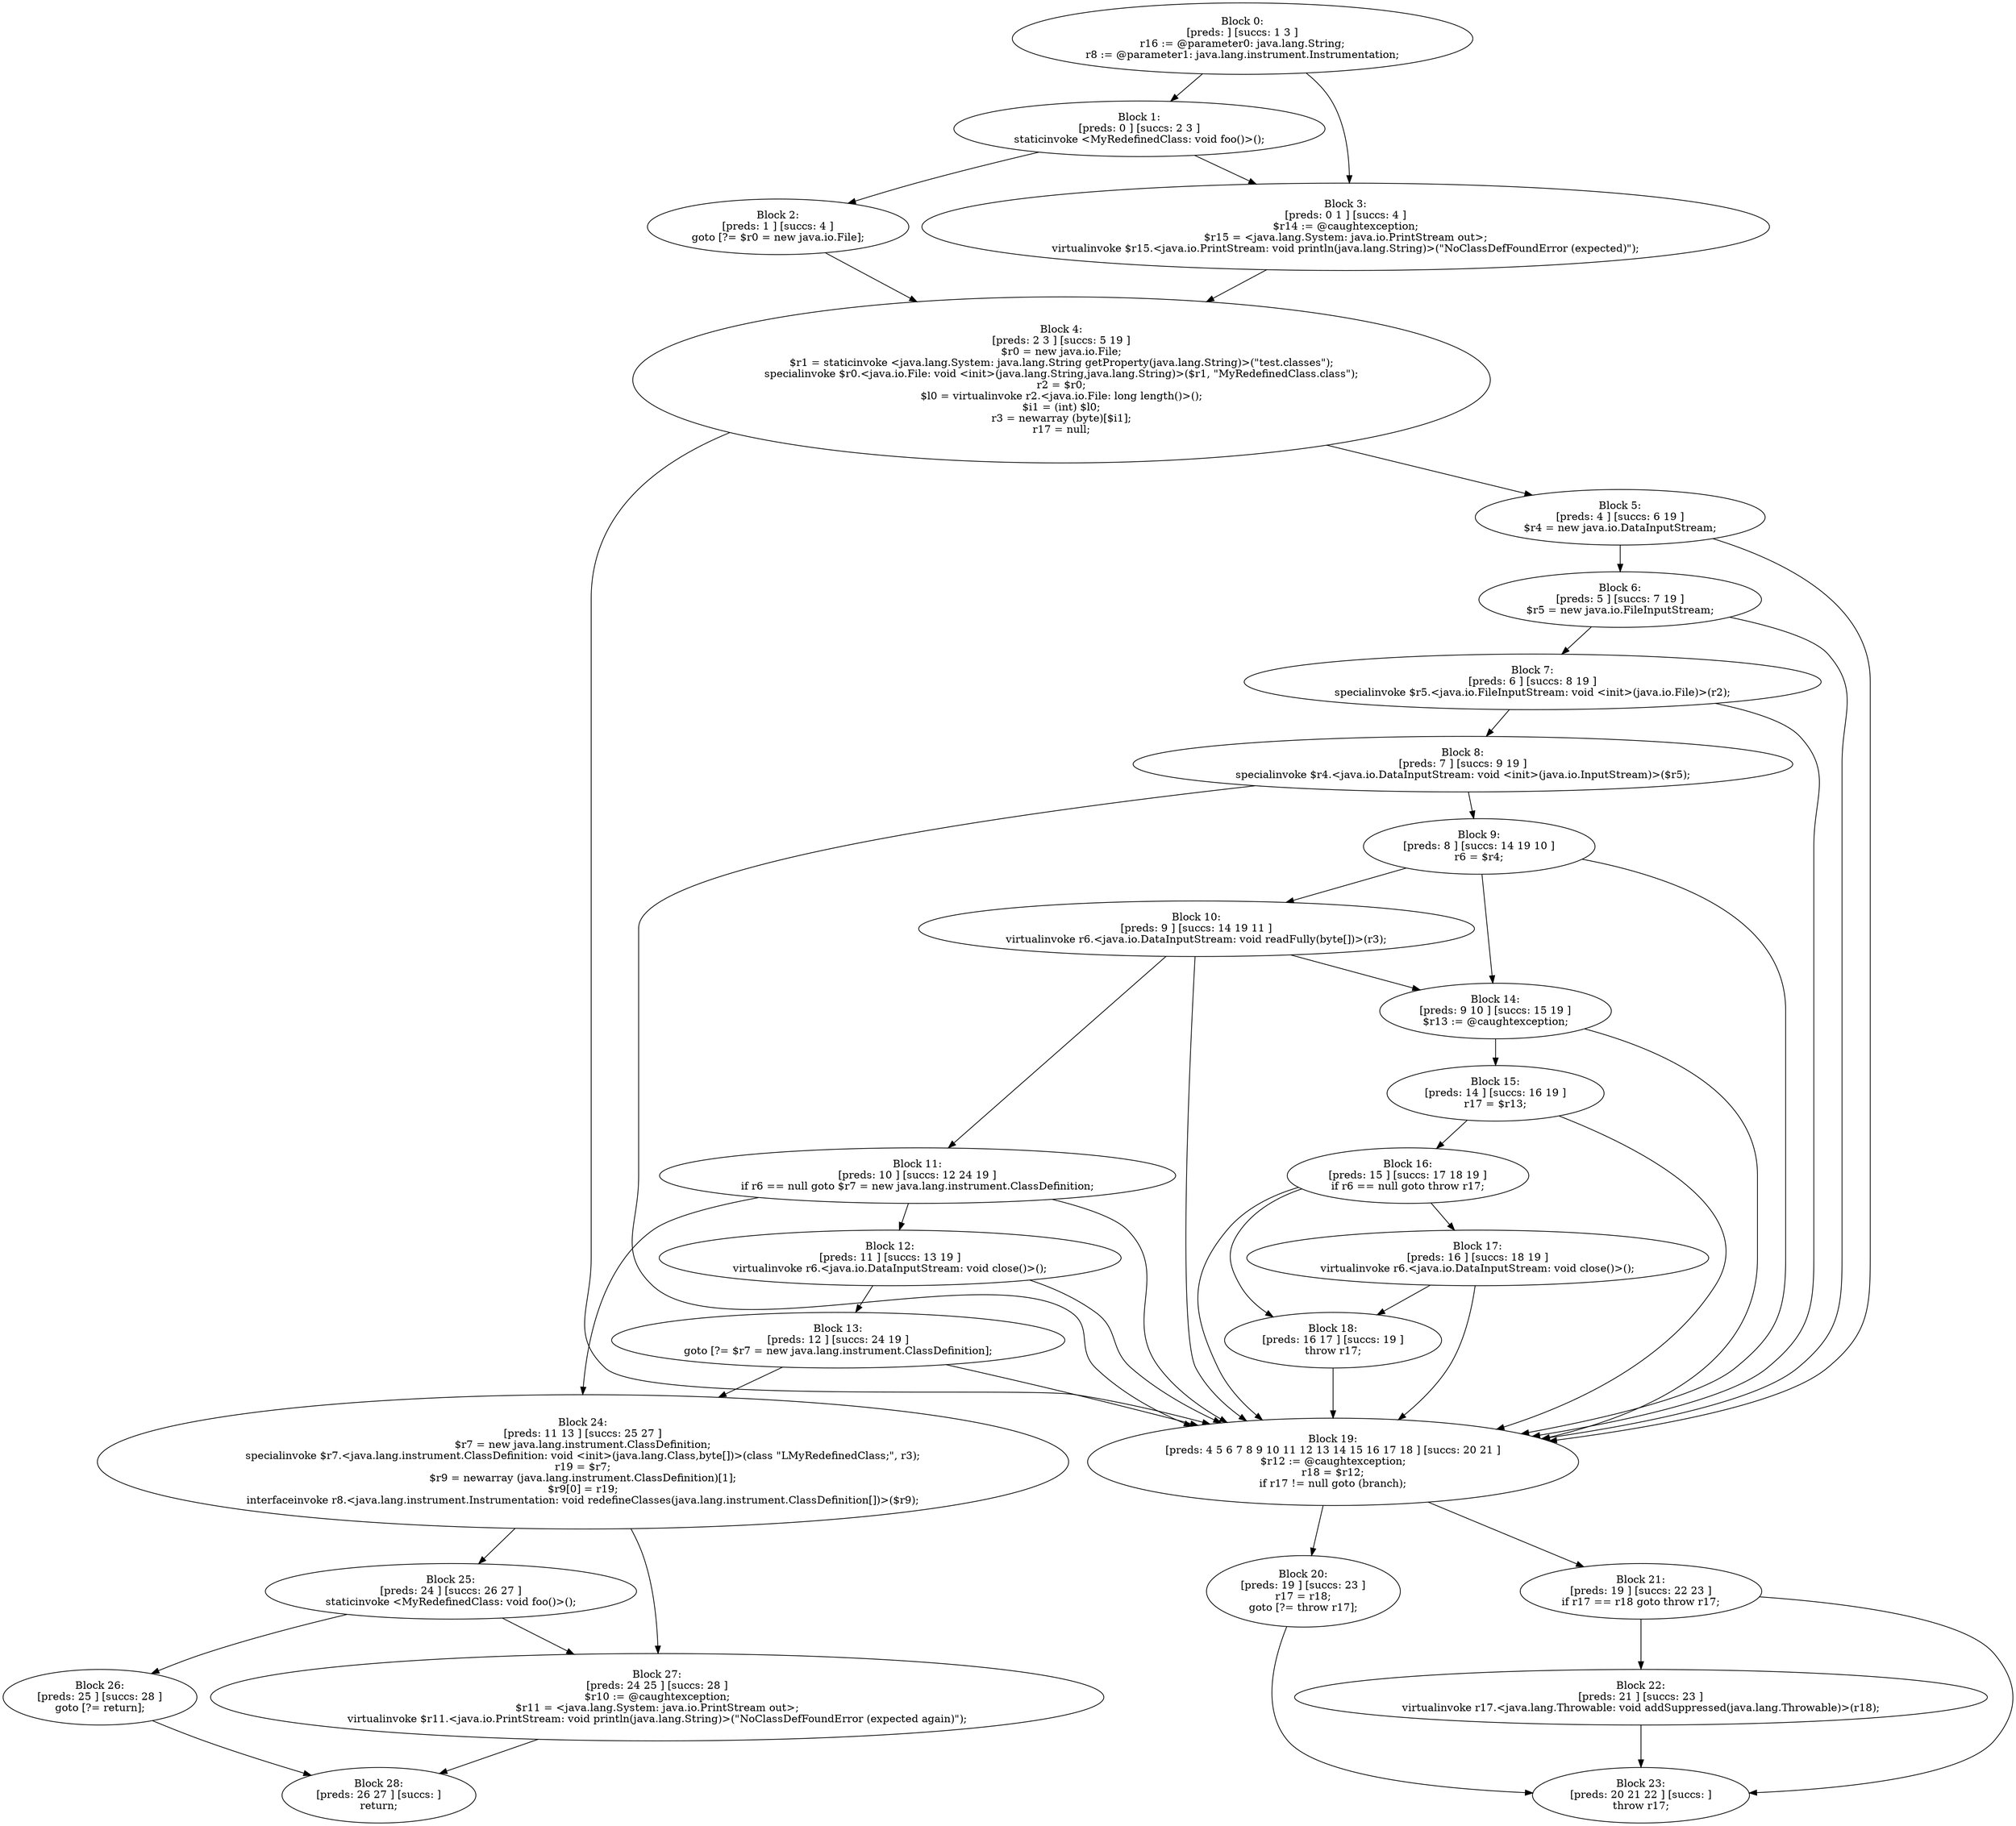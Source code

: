digraph "unitGraph" {
    "Block 0:
[preds: ] [succs: 1 3 ]
r16 := @parameter0: java.lang.String;
r8 := @parameter1: java.lang.instrument.Instrumentation;
"
    "Block 1:
[preds: 0 ] [succs: 2 3 ]
staticinvoke <MyRedefinedClass: void foo()>();
"
    "Block 2:
[preds: 1 ] [succs: 4 ]
goto [?= $r0 = new java.io.File];
"
    "Block 3:
[preds: 0 1 ] [succs: 4 ]
$r14 := @caughtexception;
$r15 = <java.lang.System: java.io.PrintStream out>;
virtualinvoke $r15.<java.io.PrintStream: void println(java.lang.String)>(\"NoClassDefFoundError (expected)\");
"
    "Block 4:
[preds: 2 3 ] [succs: 5 19 ]
$r0 = new java.io.File;
$r1 = staticinvoke <java.lang.System: java.lang.String getProperty(java.lang.String)>(\"test.classes\");
specialinvoke $r0.<java.io.File: void <init>(java.lang.String,java.lang.String)>($r1, \"MyRedefinedClass.class\");
r2 = $r0;
$l0 = virtualinvoke r2.<java.io.File: long length()>();
$i1 = (int) $l0;
r3 = newarray (byte)[$i1];
r17 = null;
"
    "Block 5:
[preds: 4 ] [succs: 6 19 ]
$r4 = new java.io.DataInputStream;
"
    "Block 6:
[preds: 5 ] [succs: 7 19 ]
$r5 = new java.io.FileInputStream;
"
    "Block 7:
[preds: 6 ] [succs: 8 19 ]
specialinvoke $r5.<java.io.FileInputStream: void <init>(java.io.File)>(r2);
"
    "Block 8:
[preds: 7 ] [succs: 9 19 ]
specialinvoke $r4.<java.io.DataInputStream: void <init>(java.io.InputStream)>($r5);
"
    "Block 9:
[preds: 8 ] [succs: 14 19 10 ]
r6 = $r4;
"
    "Block 10:
[preds: 9 ] [succs: 14 19 11 ]
virtualinvoke r6.<java.io.DataInputStream: void readFully(byte[])>(r3);
"
    "Block 11:
[preds: 10 ] [succs: 12 24 19 ]
if r6 == null goto $r7 = new java.lang.instrument.ClassDefinition;
"
    "Block 12:
[preds: 11 ] [succs: 13 19 ]
virtualinvoke r6.<java.io.DataInputStream: void close()>();
"
    "Block 13:
[preds: 12 ] [succs: 24 19 ]
goto [?= $r7 = new java.lang.instrument.ClassDefinition];
"
    "Block 14:
[preds: 9 10 ] [succs: 15 19 ]
$r13 := @caughtexception;
"
    "Block 15:
[preds: 14 ] [succs: 16 19 ]
r17 = $r13;
"
    "Block 16:
[preds: 15 ] [succs: 17 18 19 ]
if r6 == null goto throw r17;
"
    "Block 17:
[preds: 16 ] [succs: 18 19 ]
virtualinvoke r6.<java.io.DataInputStream: void close()>();
"
    "Block 18:
[preds: 16 17 ] [succs: 19 ]
throw r17;
"
    "Block 19:
[preds: 4 5 6 7 8 9 10 11 12 13 14 15 16 17 18 ] [succs: 20 21 ]
$r12 := @caughtexception;
r18 = $r12;
if r17 != null goto (branch);
"
    "Block 20:
[preds: 19 ] [succs: 23 ]
r17 = r18;
goto [?= throw r17];
"
    "Block 21:
[preds: 19 ] [succs: 22 23 ]
if r17 == r18 goto throw r17;
"
    "Block 22:
[preds: 21 ] [succs: 23 ]
virtualinvoke r17.<java.lang.Throwable: void addSuppressed(java.lang.Throwable)>(r18);
"
    "Block 23:
[preds: 20 21 22 ] [succs: ]
throw r17;
"
    "Block 24:
[preds: 11 13 ] [succs: 25 27 ]
$r7 = new java.lang.instrument.ClassDefinition;
specialinvoke $r7.<java.lang.instrument.ClassDefinition: void <init>(java.lang.Class,byte[])>(class \"LMyRedefinedClass;\", r3);
r19 = $r7;
$r9 = newarray (java.lang.instrument.ClassDefinition)[1];
$r9[0] = r19;
interfaceinvoke r8.<java.lang.instrument.Instrumentation: void redefineClasses(java.lang.instrument.ClassDefinition[])>($r9);
"
    "Block 25:
[preds: 24 ] [succs: 26 27 ]
staticinvoke <MyRedefinedClass: void foo()>();
"
    "Block 26:
[preds: 25 ] [succs: 28 ]
goto [?= return];
"
    "Block 27:
[preds: 24 25 ] [succs: 28 ]
$r10 := @caughtexception;
$r11 = <java.lang.System: java.io.PrintStream out>;
virtualinvoke $r11.<java.io.PrintStream: void println(java.lang.String)>(\"NoClassDefFoundError (expected again)\");
"
    "Block 28:
[preds: 26 27 ] [succs: ]
return;
"
    "Block 0:
[preds: ] [succs: 1 3 ]
r16 := @parameter0: java.lang.String;
r8 := @parameter1: java.lang.instrument.Instrumentation;
"->"Block 1:
[preds: 0 ] [succs: 2 3 ]
staticinvoke <MyRedefinedClass: void foo()>();
";
    "Block 0:
[preds: ] [succs: 1 3 ]
r16 := @parameter0: java.lang.String;
r8 := @parameter1: java.lang.instrument.Instrumentation;
"->"Block 3:
[preds: 0 1 ] [succs: 4 ]
$r14 := @caughtexception;
$r15 = <java.lang.System: java.io.PrintStream out>;
virtualinvoke $r15.<java.io.PrintStream: void println(java.lang.String)>(\"NoClassDefFoundError (expected)\");
";
    "Block 1:
[preds: 0 ] [succs: 2 3 ]
staticinvoke <MyRedefinedClass: void foo()>();
"->"Block 2:
[preds: 1 ] [succs: 4 ]
goto [?= $r0 = new java.io.File];
";
    "Block 1:
[preds: 0 ] [succs: 2 3 ]
staticinvoke <MyRedefinedClass: void foo()>();
"->"Block 3:
[preds: 0 1 ] [succs: 4 ]
$r14 := @caughtexception;
$r15 = <java.lang.System: java.io.PrintStream out>;
virtualinvoke $r15.<java.io.PrintStream: void println(java.lang.String)>(\"NoClassDefFoundError (expected)\");
";
    "Block 2:
[preds: 1 ] [succs: 4 ]
goto [?= $r0 = new java.io.File];
"->"Block 4:
[preds: 2 3 ] [succs: 5 19 ]
$r0 = new java.io.File;
$r1 = staticinvoke <java.lang.System: java.lang.String getProperty(java.lang.String)>(\"test.classes\");
specialinvoke $r0.<java.io.File: void <init>(java.lang.String,java.lang.String)>($r1, \"MyRedefinedClass.class\");
r2 = $r0;
$l0 = virtualinvoke r2.<java.io.File: long length()>();
$i1 = (int) $l0;
r3 = newarray (byte)[$i1];
r17 = null;
";
    "Block 3:
[preds: 0 1 ] [succs: 4 ]
$r14 := @caughtexception;
$r15 = <java.lang.System: java.io.PrintStream out>;
virtualinvoke $r15.<java.io.PrintStream: void println(java.lang.String)>(\"NoClassDefFoundError (expected)\");
"->"Block 4:
[preds: 2 3 ] [succs: 5 19 ]
$r0 = new java.io.File;
$r1 = staticinvoke <java.lang.System: java.lang.String getProperty(java.lang.String)>(\"test.classes\");
specialinvoke $r0.<java.io.File: void <init>(java.lang.String,java.lang.String)>($r1, \"MyRedefinedClass.class\");
r2 = $r0;
$l0 = virtualinvoke r2.<java.io.File: long length()>();
$i1 = (int) $l0;
r3 = newarray (byte)[$i1];
r17 = null;
";
    "Block 4:
[preds: 2 3 ] [succs: 5 19 ]
$r0 = new java.io.File;
$r1 = staticinvoke <java.lang.System: java.lang.String getProperty(java.lang.String)>(\"test.classes\");
specialinvoke $r0.<java.io.File: void <init>(java.lang.String,java.lang.String)>($r1, \"MyRedefinedClass.class\");
r2 = $r0;
$l0 = virtualinvoke r2.<java.io.File: long length()>();
$i1 = (int) $l0;
r3 = newarray (byte)[$i1];
r17 = null;
"->"Block 5:
[preds: 4 ] [succs: 6 19 ]
$r4 = new java.io.DataInputStream;
";
    "Block 4:
[preds: 2 3 ] [succs: 5 19 ]
$r0 = new java.io.File;
$r1 = staticinvoke <java.lang.System: java.lang.String getProperty(java.lang.String)>(\"test.classes\");
specialinvoke $r0.<java.io.File: void <init>(java.lang.String,java.lang.String)>($r1, \"MyRedefinedClass.class\");
r2 = $r0;
$l0 = virtualinvoke r2.<java.io.File: long length()>();
$i1 = (int) $l0;
r3 = newarray (byte)[$i1];
r17 = null;
"->"Block 19:
[preds: 4 5 6 7 8 9 10 11 12 13 14 15 16 17 18 ] [succs: 20 21 ]
$r12 := @caughtexception;
r18 = $r12;
if r17 != null goto (branch);
";
    "Block 5:
[preds: 4 ] [succs: 6 19 ]
$r4 = new java.io.DataInputStream;
"->"Block 6:
[preds: 5 ] [succs: 7 19 ]
$r5 = new java.io.FileInputStream;
";
    "Block 5:
[preds: 4 ] [succs: 6 19 ]
$r4 = new java.io.DataInputStream;
"->"Block 19:
[preds: 4 5 6 7 8 9 10 11 12 13 14 15 16 17 18 ] [succs: 20 21 ]
$r12 := @caughtexception;
r18 = $r12;
if r17 != null goto (branch);
";
    "Block 6:
[preds: 5 ] [succs: 7 19 ]
$r5 = new java.io.FileInputStream;
"->"Block 7:
[preds: 6 ] [succs: 8 19 ]
specialinvoke $r5.<java.io.FileInputStream: void <init>(java.io.File)>(r2);
";
    "Block 6:
[preds: 5 ] [succs: 7 19 ]
$r5 = new java.io.FileInputStream;
"->"Block 19:
[preds: 4 5 6 7 8 9 10 11 12 13 14 15 16 17 18 ] [succs: 20 21 ]
$r12 := @caughtexception;
r18 = $r12;
if r17 != null goto (branch);
";
    "Block 7:
[preds: 6 ] [succs: 8 19 ]
specialinvoke $r5.<java.io.FileInputStream: void <init>(java.io.File)>(r2);
"->"Block 8:
[preds: 7 ] [succs: 9 19 ]
specialinvoke $r4.<java.io.DataInputStream: void <init>(java.io.InputStream)>($r5);
";
    "Block 7:
[preds: 6 ] [succs: 8 19 ]
specialinvoke $r5.<java.io.FileInputStream: void <init>(java.io.File)>(r2);
"->"Block 19:
[preds: 4 5 6 7 8 9 10 11 12 13 14 15 16 17 18 ] [succs: 20 21 ]
$r12 := @caughtexception;
r18 = $r12;
if r17 != null goto (branch);
";
    "Block 8:
[preds: 7 ] [succs: 9 19 ]
specialinvoke $r4.<java.io.DataInputStream: void <init>(java.io.InputStream)>($r5);
"->"Block 9:
[preds: 8 ] [succs: 14 19 10 ]
r6 = $r4;
";
    "Block 8:
[preds: 7 ] [succs: 9 19 ]
specialinvoke $r4.<java.io.DataInputStream: void <init>(java.io.InputStream)>($r5);
"->"Block 19:
[preds: 4 5 6 7 8 9 10 11 12 13 14 15 16 17 18 ] [succs: 20 21 ]
$r12 := @caughtexception;
r18 = $r12;
if r17 != null goto (branch);
";
    "Block 9:
[preds: 8 ] [succs: 14 19 10 ]
r6 = $r4;
"->"Block 14:
[preds: 9 10 ] [succs: 15 19 ]
$r13 := @caughtexception;
";
    "Block 9:
[preds: 8 ] [succs: 14 19 10 ]
r6 = $r4;
"->"Block 19:
[preds: 4 5 6 7 8 9 10 11 12 13 14 15 16 17 18 ] [succs: 20 21 ]
$r12 := @caughtexception;
r18 = $r12;
if r17 != null goto (branch);
";
    "Block 9:
[preds: 8 ] [succs: 14 19 10 ]
r6 = $r4;
"->"Block 10:
[preds: 9 ] [succs: 14 19 11 ]
virtualinvoke r6.<java.io.DataInputStream: void readFully(byte[])>(r3);
";
    "Block 10:
[preds: 9 ] [succs: 14 19 11 ]
virtualinvoke r6.<java.io.DataInputStream: void readFully(byte[])>(r3);
"->"Block 14:
[preds: 9 10 ] [succs: 15 19 ]
$r13 := @caughtexception;
";
    "Block 10:
[preds: 9 ] [succs: 14 19 11 ]
virtualinvoke r6.<java.io.DataInputStream: void readFully(byte[])>(r3);
"->"Block 19:
[preds: 4 5 6 7 8 9 10 11 12 13 14 15 16 17 18 ] [succs: 20 21 ]
$r12 := @caughtexception;
r18 = $r12;
if r17 != null goto (branch);
";
    "Block 10:
[preds: 9 ] [succs: 14 19 11 ]
virtualinvoke r6.<java.io.DataInputStream: void readFully(byte[])>(r3);
"->"Block 11:
[preds: 10 ] [succs: 12 24 19 ]
if r6 == null goto $r7 = new java.lang.instrument.ClassDefinition;
";
    "Block 11:
[preds: 10 ] [succs: 12 24 19 ]
if r6 == null goto $r7 = new java.lang.instrument.ClassDefinition;
"->"Block 12:
[preds: 11 ] [succs: 13 19 ]
virtualinvoke r6.<java.io.DataInputStream: void close()>();
";
    "Block 11:
[preds: 10 ] [succs: 12 24 19 ]
if r6 == null goto $r7 = new java.lang.instrument.ClassDefinition;
"->"Block 24:
[preds: 11 13 ] [succs: 25 27 ]
$r7 = new java.lang.instrument.ClassDefinition;
specialinvoke $r7.<java.lang.instrument.ClassDefinition: void <init>(java.lang.Class,byte[])>(class \"LMyRedefinedClass;\", r3);
r19 = $r7;
$r9 = newarray (java.lang.instrument.ClassDefinition)[1];
$r9[0] = r19;
interfaceinvoke r8.<java.lang.instrument.Instrumentation: void redefineClasses(java.lang.instrument.ClassDefinition[])>($r9);
";
    "Block 11:
[preds: 10 ] [succs: 12 24 19 ]
if r6 == null goto $r7 = new java.lang.instrument.ClassDefinition;
"->"Block 19:
[preds: 4 5 6 7 8 9 10 11 12 13 14 15 16 17 18 ] [succs: 20 21 ]
$r12 := @caughtexception;
r18 = $r12;
if r17 != null goto (branch);
";
    "Block 12:
[preds: 11 ] [succs: 13 19 ]
virtualinvoke r6.<java.io.DataInputStream: void close()>();
"->"Block 13:
[preds: 12 ] [succs: 24 19 ]
goto [?= $r7 = new java.lang.instrument.ClassDefinition];
";
    "Block 12:
[preds: 11 ] [succs: 13 19 ]
virtualinvoke r6.<java.io.DataInputStream: void close()>();
"->"Block 19:
[preds: 4 5 6 7 8 9 10 11 12 13 14 15 16 17 18 ] [succs: 20 21 ]
$r12 := @caughtexception;
r18 = $r12;
if r17 != null goto (branch);
";
    "Block 13:
[preds: 12 ] [succs: 24 19 ]
goto [?= $r7 = new java.lang.instrument.ClassDefinition];
"->"Block 24:
[preds: 11 13 ] [succs: 25 27 ]
$r7 = new java.lang.instrument.ClassDefinition;
specialinvoke $r7.<java.lang.instrument.ClassDefinition: void <init>(java.lang.Class,byte[])>(class \"LMyRedefinedClass;\", r3);
r19 = $r7;
$r9 = newarray (java.lang.instrument.ClassDefinition)[1];
$r9[0] = r19;
interfaceinvoke r8.<java.lang.instrument.Instrumentation: void redefineClasses(java.lang.instrument.ClassDefinition[])>($r9);
";
    "Block 13:
[preds: 12 ] [succs: 24 19 ]
goto [?= $r7 = new java.lang.instrument.ClassDefinition];
"->"Block 19:
[preds: 4 5 6 7 8 9 10 11 12 13 14 15 16 17 18 ] [succs: 20 21 ]
$r12 := @caughtexception;
r18 = $r12;
if r17 != null goto (branch);
";
    "Block 14:
[preds: 9 10 ] [succs: 15 19 ]
$r13 := @caughtexception;
"->"Block 15:
[preds: 14 ] [succs: 16 19 ]
r17 = $r13;
";
    "Block 14:
[preds: 9 10 ] [succs: 15 19 ]
$r13 := @caughtexception;
"->"Block 19:
[preds: 4 5 6 7 8 9 10 11 12 13 14 15 16 17 18 ] [succs: 20 21 ]
$r12 := @caughtexception;
r18 = $r12;
if r17 != null goto (branch);
";
    "Block 15:
[preds: 14 ] [succs: 16 19 ]
r17 = $r13;
"->"Block 16:
[preds: 15 ] [succs: 17 18 19 ]
if r6 == null goto throw r17;
";
    "Block 15:
[preds: 14 ] [succs: 16 19 ]
r17 = $r13;
"->"Block 19:
[preds: 4 5 6 7 8 9 10 11 12 13 14 15 16 17 18 ] [succs: 20 21 ]
$r12 := @caughtexception;
r18 = $r12;
if r17 != null goto (branch);
";
    "Block 16:
[preds: 15 ] [succs: 17 18 19 ]
if r6 == null goto throw r17;
"->"Block 17:
[preds: 16 ] [succs: 18 19 ]
virtualinvoke r6.<java.io.DataInputStream: void close()>();
";
    "Block 16:
[preds: 15 ] [succs: 17 18 19 ]
if r6 == null goto throw r17;
"->"Block 18:
[preds: 16 17 ] [succs: 19 ]
throw r17;
";
    "Block 16:
[preds: 15 ] [succs: 17 18 19 ]
if r6 == null goto throw r17;
"->"Block 19:
[preds: 4 5 6 7 8 9 10 11 12 13 14 15 16 17 18 ] [succs: 20 21 ]
$r12 := @caughtexception;
r18 = $r12;
if r17 != null goto (branch);
";
    "Block 17:
[preds: 16 ] [succs: 18 19 ]
virtualinvoke r6.<java.io.DataInputStream: void close()>();
"->"Block 18:
[preds: 16 17 ] [succs: 19 ]
throw r17;
";
    "Block 17:
[preds: 16 ] [succs: 18 19 ]
virtualinvoke r6.<java.io.DataInputStream: void close()>();
"->"Block 19:
[preds: 4 5 6 7 8 9 10 11 12 13 14 15 16 17 18 ] [succs: 20 21 ]
$r12 := @caughtexception;
r18 = $r12;
if r17 != null goto (branch);
";
    "Block 18:
[preds: 16 17 ] [succs: 19 ]
throw r17;
"->"Block 19:
[preds: 4 5 6 7 8 9 10 11 12 13 14 15 16 17 18 ] [succs: 20 21 ]
$r12 := @caughtexception;
r18 = $r12;
if r17 != null goto (branch);
";
    "Block 19:
[preds: 4 5 6 7 8 9 10 11 12 13 14 15 16 17 18 ] [succs: 20 21 ]
$r12 := @caughtexception;
r18 = $r12;
if r17 != null goto (branch);
"->"Block 20:
[preds: 19 ] [succs: 23 ]
r17 = r18;
goto [?= throw r17];
";
    "Block 19:
[preds: 4 5 6 7 8 9 10 11 12 13 14 15 16 17 18 ] [succs: 20 21 ]
$r12 := @caughtexception;
r18 = $r12;
if r17 != null goto (branch);
"->"Block 21:
[preds: 19 ] [succs: 22 23 ]
if r17 == r18 goto throw r17;
";
    "Block 20:
[preds: 19 ] [succs: 23 ]
r17 = r18;
goto [?= throw r17];
"->"Block 23:
[preds: 20 21 22 ] [succs: ]
throw r17;
";
    "Block 21:
[preds: 19 ] [succs: 22 23 ]
if r17 == r18 goto throw r17;
"->"Block 22:
[preds: 21 ] [succs: 23 ]
virtualinvoke r17.<java.lang.Throwable: void addSuppressed(java.lang.Throwable)>(r18);
";
    "Block 21:
[preds: 19 ] [succs: 22 23 ]
if r17 == r18 goto throw r17;
"->"Block 23:
[preds: 20 21 22 ] [succs: ]
throw r17;
";
    "Block 22:
[preds: 21 ] [succs: 23 ]
virtualinvoke r17.<java.lang.Throwable: void addSuppressed(java.lang.Throwable)>(r18);
"->"Block 23:
[preds: 20 21 22 ] [succs: ]
throw r17;
";
    "Block 24:
[preds: 11 13 ] [succs: 25 27 ]
$r7 = new java.lang.instrument.ClassDefinition;
specialinvoke $r7.<java.lang.instrument.ClassDefinition: void <init>(java.lang.Class,byte[])>(class \"LMyRedefinedClass;\", r3);
r19 = $r7;
$r9 = newarray (java.lang.instrument.ClassDefinition)[1];
$r9[0] = r19;
interfaceinvoke r8.<java.lang.instrument.Instrumentation: void redefineClasses(java.lang.instrument.ClassDefinition[])>($r9);
"->"Block 25:
[preds: 24 ] [succs: 26 27 ]
staticinvoke <MyRedefinedClass: void foo()>();
";
    "Block 24:
[preds: 11 13 ] [succs: 25 27 ]
$r7 = new java.lang.instrument.ClassDefinition;
specialinvoke $r7.<java.lang.instrument.ClassDefinition: void <init>(java.lang.Class,byte[])>(class \"LMyRedefinedClass;\", r3);
r19 = $r7;
$r9 = newarray (java.lang.instrument.ClassDefinition)[1];
$r9[0] = r19;
interfaceinvoke r8.<java.lang.instrument.Instrumentation: void redefineClasses(java.lang.instrument.ClassDefinition[])>($r9);
"->"Block 27:
[preds: 24 25 ] [succs: 28 ]
$r10 := @caughtexception;
$r11 = <java.lang.System: java.io.PrintStream out>;
virtualinvoke $r11.<java.io.PrintStream: void println(java.lang.String)>(\"NoClassDefFoundError (expected again)\");
";
    "Block 25:
[preds: 24 ] [succs: 26 27 ]
staticinvoke <MyRedefinedClass: void foo()>();
"->"Block 26:
[preds: 25 ] [succs: 28 ]
goto [?= return];
";
    "Block 25:
[preds: 24 ] [succs: 26 27 ]
staticinvoke <MyRedefinedClass: void foo()>();
"->"Block 27:
[preds: 24 25 ] [succs: 28 ]
$r10 := @caughtexception;
$r11 = <java.lang.System: java.io.PrintStream out>;
virtualinvoke $r11.<java.io.PrintStream: void println(java.lang.String)>(\"NoClassDefFoundError (expected again)\");
";
    "Block 26:
[preds: 25 ] [succs: 28 ]
goto [?= return];
"->"Block 28:
[preds: 26 27 ] [succs: ]
return;
";
    "Block 27:
[preds: 24 25 ] [succs: 28 ]
$r10 := @caughtexception;
$r11 = <java.lang.System: java.io.PrintStream out>;
virtualinvoke $r11.<java.io.PrintStream: void println(java.lang.String)>(\"NoClassDefFoundError (expected again)\");
"->"Block 28:
[preds: 26 27 ] [succs: ]
return;
";
}
